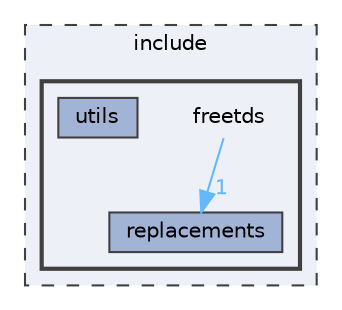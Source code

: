 digraph "include/freetds"
{
 // LATEX_PDF_SIZE
  bgcolor="transparent";
  edge [fontname=Helvetica,fontsize=10,labelfontname=Helvetica,labelfontsize=10];
  node [fontname=Helvetica,fontsize=10,shape=box,height=0.2,width=0.4];
  compound=true
  subgraph clusterdir_d44c64559bbebec7f509842c48db8b23 {
    graph [ bgcolor="#edf0f7", pencolor="grey25", label="include", fontname=Helvetica,fontsize=10 style="filled,dashed", URL="dir_d44c64559bbebec7f509842c48db8b23.html",tooltip=""]
  subgraph clusterdir_f46f2c05841018b6ef8dbd3316ddb41a {
    graph [ bgcolor="#edf0f7", pencolor="grey25", label="", fontname=Helvetica,fontsize=10 style="filled,bold", URL="dir_f46f2c05841018b6ef8dbd3316ddb41a.html",tooltip=""]
    dir_f46f2c05841018b6ef8dbd3316ddb41a [shape=plaintext, label="freetds"];
  dir_b663d705931e630ae54c555929c6aaad [label="replacements", fillcolor="#a2b4d6", color="grey25", style="filled", URL="dir_b663d705931e630ae54c555929c6aaad.html",tooltip=""];
  dir_0da4150d9fb2a5fe66d7630d7a98e2a8 [label="utils", fillcolor="#a2b4d6", color="grey25", style="filled", URL="dir_0da4150d9fb2a5fe66d7630d7a98e2a8.html",tooltip=""];
  }
  }
  dir_f46f2c05841018b6ef8dbd3316ddb41a->dir_b663d705931e630ae54c555929c6aaad [headlabel="1", labeldistance=1.5 headhref="dir_000005_000009.html" href="dir_000005_000009.html" color="steelblue1" fontcolor="steelblue1"];
}
